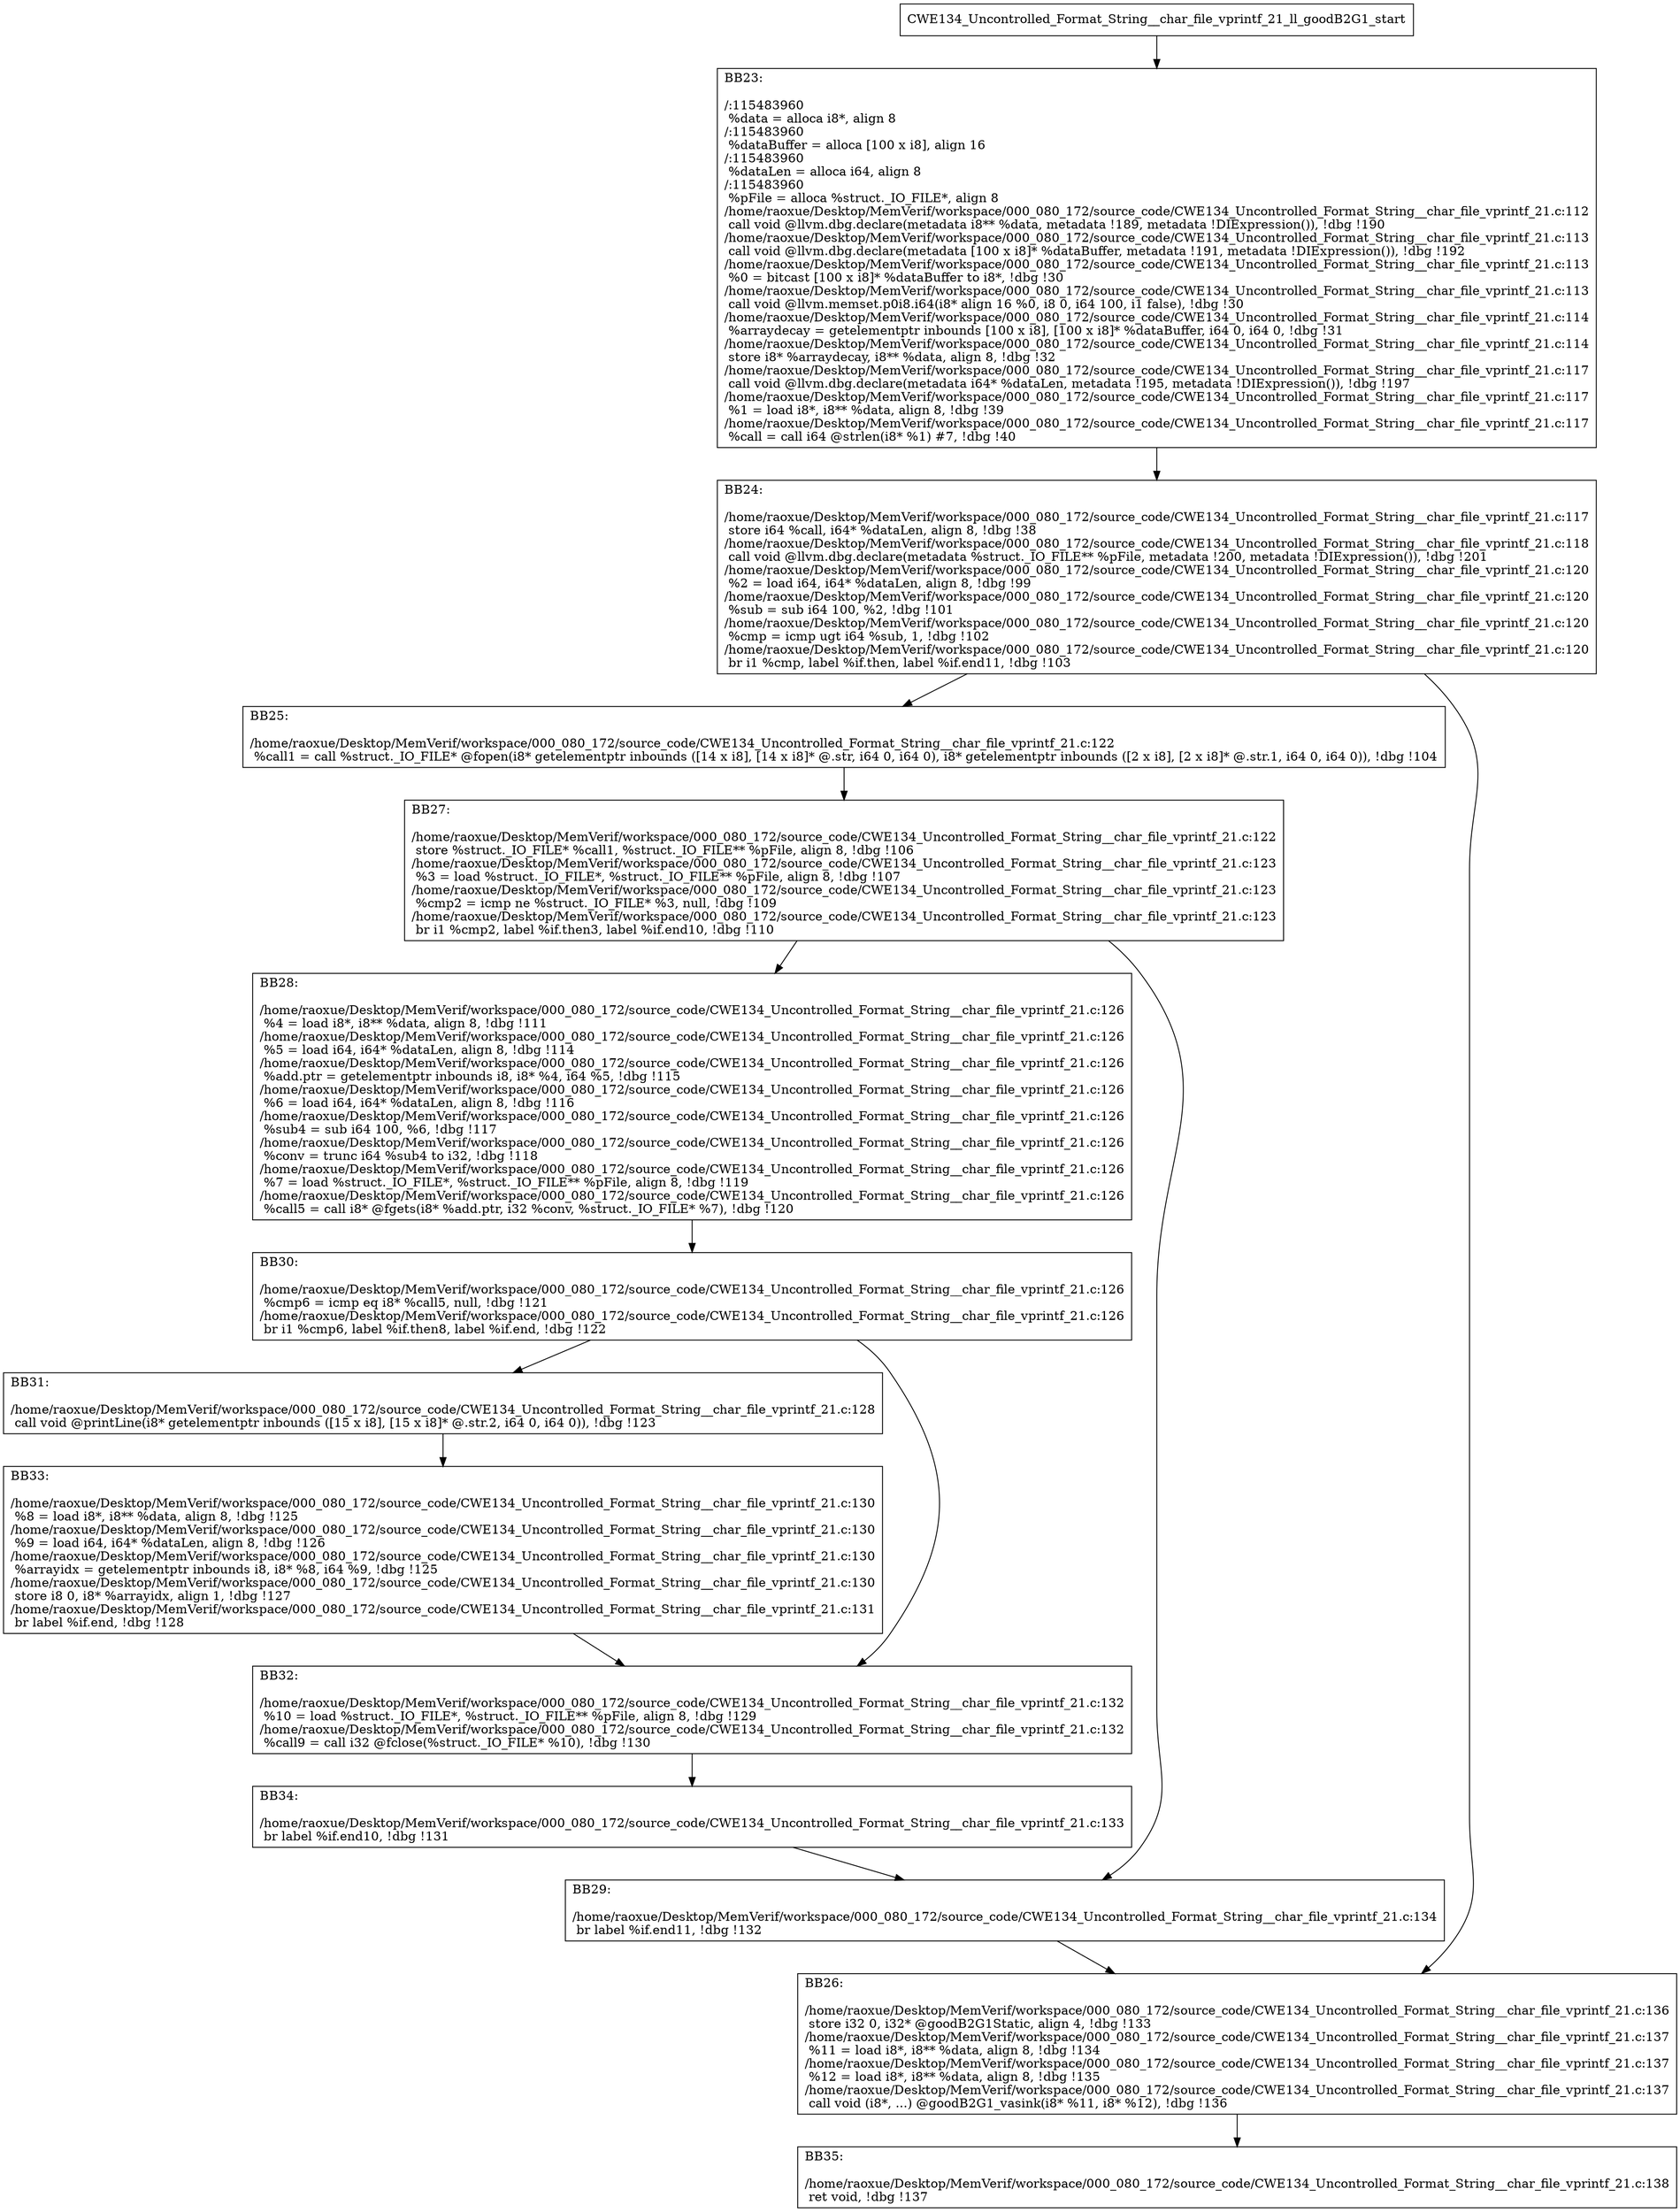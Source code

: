 digraph "CFG for'CWE134_Uncontrolled_Format_String__char_file_vprintf_21_ll_goodB2G1' function" {
	BBCWE134_Uncontrolled_Format_String__char_file_vprintf_21_ll_goodB2G1_start[shape=record,label="{CWE134_Uncontrolled_Format_String__char_file_vprintf_21_ll_goodB2G1_start}"];
	BBCWE134_Uncontrolled_Format_String__char_file_vprintf_21_ll_goodB2G1_start-> CWE134_Uncontrolled_Format_String__char_file_vprintf_21_ll_goodB2G1BB23;
	CWE134_Uncontrolled_Format_String__char_file_vprintf_21_ll_goodB2G1BB23 [shape=record, label="{BB23:\l\l/:115483960\l
  %data = alloca i8*, align 8\l
/:115483960\l
  %dataBuffer = alloca [100 x i8], align 16\l
/:115483960\l
  %dataLen = alloca i64, align 8\l
/:115483960\l
  %pFile = alloca %struct._IO_FILE*, align 8\l
/home/raoxue/Desktop/MemVerif/workspace/000_080_172/source_code/CWE134_Uncontrolled_Format_String__char_file_vprintf_21.c:112\l
  call void @llvm.dbg.declare(metadata i8** %data, metadata !189, metadata !DIExpression()), !dbg !190\l
/home/raoxue/Desktop/MemVerif/workspace/000_080_172/source_code/CWE134_Uncontrolled_Format_String__char_file_vprintf_21.c:113\l
  call void @llvm.dbg.declare(metadata [100 x i8]* %dataBuffer, metadata !191, metadata !DIExpression()), !dbg !192\l
/home/raoxue/Desktop/MemVerif/workspace/000_080_172/source_code/CWE134_Uncontrolled_Format_String__char_file_vprintf_21.c:113\l
  %0 = bitcast [100 x i8]* %dataBuffer to i8*, !dbg !30\l
/home/raoxue/Desktop/MemVerif/workspace/000_080_172/source_code/CWE134_Uncontrolled_Format_String__char_file_vprintf_21.c:113\l
  call void @llvm.memset.p0i8.i64(i8* align 16 %0, i8 0, i64 100, i1 false), !dbg !30\l
/home/raoxue/Desktop/MemVerif/workspace/000_080_172/source_code/CWE134_Uncontrolled_Format_String__char_file_vprintf_21.c:114\l
  %arraydecay = getelementptr inbounds [100 x i8], [100 x i8]* %dataBuffer, i64 0, i64 0, !dbg !31\l
/home/raoxue/Desktop/MemVerif/workspace/000_080_172/source_code/CWE134_Uncontrolled_Format_String__char_file_vprintf_21.c:114\l
  store i8* %arraydecay, i8** %data, align 8, !dbg !32\l
/home/raoxue/Desktop/MemVerif/workspace/000_080_172/source_code/CWE134_Uncontrolled_Format_String__char_file_vprintf_21.c:117\l
  call void @llvm.dbg.declare(metadata i64* %dataLen, metadata !195, metadata !DIExpression()), !dbg !197\l
/home/raoxue/Desktop/MemVerif/workspace/000_080_172/source_code/CWE134_Uncontrolled_Format_String__char_file_vprintf_21.c:117\l
  %1 = load i8*, i8** %data, align 8, !dbg !39\l
/home/raoxue/Desktop/MemVerif/workspace/000_080_172/source_code/CWE134_Uncontrolled_Format_String__char_file_vprintf_21.c:117\l
  %call = call i64 @strlen(i8* %1) #7, !dbg !40\l
}"];
	CWE134_Uncontrolled_Format_String__char_file_vprintf_21_ll_goodB2G1BB23-> CWE134_Uncontrolled_Format_String__char_file_vprintf_21_ll_goodB2G1BB24;
	CWE134_Uncontrolled_Format_String__char_file_vprintf_21_ll_goodB2G1BB24 [shape=record, label="{BB24:\l\l/home/raoxue/Desktop/MemVerif/workspace/000_080_172/source_code/CWE134_Uncontrolled_Format_String__char_file_vprintf_21.c:117\l
  store i64 %call, i64* %dataLen, align 8, !dbg !38\l
/home/raoxue/Desktop/MemVerif/workspace/000_080_172/source_code/CWE134_Uncontrolled_Format_String__char_file_vprintf_21.c:118\l
  call void @llvm.dbg.declare(metadata %struct._IO_FILE** %pFile, metadata !200, metadata !DIExpression()), !dbg !201\l
/home/raoxue/Desktop/MemVerif/workspace/000_080_172/source_code/CWE134_Uncontrolled_Format_String__char_file_vprintf_21.c:120\l
  %2 = load i64, i64* %dataLen, align 8, !dbg !99\l
/home/raoxue/Desktop/MemVerif/workspace/000_080_172/source_code/CWE134_Uncontrolled_Format_String__char_file_vprintf_21.c:120\l
  %sub = sub i64 100, %2, !dbg !101\l
/home/raoxue/Desktop/MemVerif/workspace/000_080_172/source_code/CWE134_Uncontrolled_Format_String__char_file_vprintf_21.c:120\l
  %cmp = icmp ugt i64 %sub, 1, !dbg !102\l
/home/raoxue/Desktop/MemVerif/workspace/000_080_172/source_code/CWE134_Uncontrolled_Format_String__char_file_vprintf_21.c:120\l
  br i1 %cmp, label %if.then, label %if.end11, !dbg !103\l
}"];
	CWE134_Uncontrolled_Format_String__char_file_vprintf_21_ll_goodB2G1BB24-> CWE134_Uncontrolled_Format_String__char_file_vprintf_21_ll_goodB2G1BB25;
	CWE134_Uncontrolled_Format_String__char_file_vprintf_21_ll_goodB2G1BB24-> CWE134_Uncontrolled_Format_String__char_file_vprintf_21_ll_goodB2G1BB26;
	CWE134_Uncontrolled_Format_String__char_file_vprintf_21_ll_goodB2G1BB25 [shape=record, label="{BB25:\l\l/home/raoxue/Desktop/MemVerif/workspace/000_080_172/source_code/CWE134_Uncontrolled_Format_String__char_file_vprintf_21.c:122\l
  %call1 = call %struct._IO_FILE* @fopen(i8* getelementptr inbounds ([14 x i8], [14 x i8]* @.str, i64 0, i64 0), i8* getelementptr inbounds ([2 x i8], [2 x i8]* @.str.1, i64 0, i64 0)), !dbg !104\l
}"];
	CWE134_Uncontrolled_Format_String__char_file_vprintf_21_ll_goodB2G1BB25-> CWE134_Uncontrolled_Format_String__char_file_vprintf_21_ll_goodB2G1BB27;
	CWE134_Uncontrolled_Format_String__char_file_vprintf_21_ll_goodB2G1BB27 [shape=record, label="{BB27:\l\l/home/raoxue/Desktop/MemVerif/workspace/000_080_172/source_code/CWE134_Uncontrolled_Format_String__char_file_vprintf_21.c:122\l
  store %struct._IO_FILE* %call1, %struct._IO_FILE** %pFile, align 8, !dbg !106\l
/home/raoxue/Desktop/MemVerif/workspace/000_080_172/source_code/CWE134_Uncontrolled_Format_String__char_file_vprintf_21.c:123\l
  %3 = load %struct._IO_FILE*, %struct._IO_FILE** %pFile, align 8, !dbg !107\l
/home/raoxue/Desktop/MemVerif/workspace/000_080_172/source_code/CWE134_Uncontrolled_Format_String__char_file_vprintf_21.c:123\l
  %cmp2 = icmp ne %struct._IO_FILE* %3, null, !dbg !109\l
/home/raoxue/Desktop/MemVerif/workspace/000_080_172/source_code/CWE134_Uncontrolled_Format_String__char_file_vprintf_21.c:123\l
  br i1 %cmp2, label %if.then3, label %if.end10, !dbg !110\l
}"];
	CWE134_Uncontrolled_Format_String__char_file_vprintf_21_ll_goodB2G1BB27-> CWE134_Uncontrolled_Format_String__char_file_vprintf_21_ll_goodB2G1BB28;
	CWE134_Uncontrolled_Format_String__char_file_vprintf_21_ll_goodB2G1BB27-> CWE134_Uncontrolled_Format_String__char_file_vprintf_21_ll_goodB2G1BB29;
	CWE134_Uncontrolled_Format_String__char_file_vprintf_21_ll_goodB2G1BB28 [shape=record, label="{BB28:\l\l/home/raoxue/Desktop/MemVerif/workspace/000_080_172/source_code/CWE134_Uncontrolled_Format_String__char_file_vprintf_21.c:126\l
  %4 = load i8*, i8** %data, align 8, !dbg !111\l
/home/raoxue/Desktop/MemVerif/workspace/000_080_172/source_code/CWE134_Uncontrolled_Format_String__char_file_vprintf_21.c:126\l
  %5 = load i64, i64* %dataLen, align 8, !dbg !114\l
/home/raoxue/Desktop/MemVerif/workspace/000_080_172/source_code/CWE134_Uncontrolled_Format_String__char_file_vprintf_21.c:126\l
  %add.ptr = getelementptr inbounds i8, i8* %4, i64 %5, !dbg !115\l
/home/raoxue/Desktop/MemVerif/workspace/000_080_172/source_code/CWE134_Uncontrolled_Format_String__char_file_vprintf_21.c:126\l
  %6 = load i64, i64* %dataLen, align 8, !dbg !116\l
/home/raoxue/Desktop/MemVerif/workspace/000_080_172/source_code/CWE134_Uncontrolled_Format_String__char_file_vprintf_21.c:126\l
  %sub4 = sub i64 100, %6, !dbg !117\l
/home/raoxue/Desktop/MemVerif/workspace/000_080_172/source_code/CWE134_Uncontrolled_Format_String__char_file_vprintf_21.c:126\l
  %conv = trunc i64 %sub4 to i32, !dbg !118\l
/home/raoxue/Desktop/MemVerif/workspace/000_080_172/source_code/CWE134_Uncontrolled_Format_String__char_file_vprintf_21.c:126\l
  %7 = load %struct._IO_FILE*, %struct._IO_FILE** %pFile, align 8, !dbg !119\l
/home/raoxue/Desktop/MemVerif/workspace/000_080_172/source_code/CWE134_Uncontrolled_Format_String__char_file_vprintf_21.c:126\l
  %call5 = call i8* @fgets(i8* %add.ptr, i32 %conv, %struct._IO_FILE* %7), !dbg !120\l
}"];
	CWE134_Uncontrolled_Format_String__char_file_vprintf_21_ll_goodB2G1BB28-> CWE134_Uncontrolled_Format_String__char_file_vprintf_21_ll_goodB2G1BB30;
	CWE134_Uncontrolled_Format_String__char_file_vprintf_21_ll_goodB2G1BB30 [shape=record, label="{BB30:\l\l/home/raoxue/Desktop/MemVerif/workspace/000_080_172/source_code/CWE134_Uncontrolled_Format_String__char_file_vprintf_21.c:126\l
  %cmp6 = icmp eq i8* %call5, null, !dbg !121\l
/home/raoxue/Desktop/MemVerif/workspace/000_080_172/source_code/CWE134_Uncontrolled_Format_String__char_file_vprintf_21.c:126\l
  br i1 %cmp6, label %if.then8, label %if.end, !dbg !122\l
}"];
	CWE134_Uncontrolled_Format_String__char_file_vprintf_21_ll_goodB2G1BB30-> CWE134_Uncontrolled_Format_String__char_file_vprintf_21_ll_goodB2G1BB31;
	CWE134_Uncontrolled_Format_String__char_file_vprintf_21_ll_goodB2G1BB30-> CWE134_Uncontrolled_Format_String__char_file_vprintf_21_ll_goodB2G1BB32;
	CWE134_Uncontrolled_Format_String__char_file_vprintf_21_ll_goodB2G1BB31 [shape=record, label="{BB31:\l\l/home/raoxue/Desktop/MemVerif/workspace/000_080_172/source_code/CWE134_Uncontrolled_Format_String__char_file_vprintf_21.c:128\l
  call void @printLine(i8* getelementptr inbounds ([15 x i8], [15 x i8]* @.str.2, i64 0, i64 0)), !dbg !123\l
}"];
	CWE134_Uncontrolled_Format_String__char_file_vprintf_21_ll_goodB2G1BB31-> CWE134_Uncontrolled_Format_String__char_file_vprintf_21_ll_goodB2G1BB33;
	CWE134_Uncontrolled_Format_String__char_file_vprintf_21_ll_goodB2G1BB33 [shape=record, label="{BB33:\l\l/home/raoxue/Desktop/MemVerif/workspace/000_080_172/source_code/CWE134_Uncontrolled_Format_String__char_file_vprintf_21.c:130\l
  %8 = load i8*, i8** %data, align 8, !dbg !125\l
/home/raoxue/Desktop/MemVerif/workspace/000_080_172/source_code/CWE134_Uncontrolled_Format_String__char_file_vprintf_21.c:130\l
  %9 = load i64, i64* %dataLen, align 8, !dbg !126\l
/home/raoxue/Desktop/MemVerif/workspace/000_080_172/source_code/CWE134_Uncontrolled_Format_String__char_file_vprintf_21.c:130\l
  %arrayidx = getelementptr inbounds i8, i8* %8, i64 %9, !dbg !125\l
/home/raoxue/Desktop/MemVerif/workspace/000_080_172/source_code/CWE134_Uncontrolled_Format_String__char_file_vprintf_21.c:130\l
  store i8 0, i8* %arrayidx, align 1, !dbg !127\l
/home/raoxue/Desktop/MemVerif/workspace/000_080_172/source_code/CWE134_Uncontrolled_Format_String__char_file_vprintf_21.c:131\l
  br label %if.end, !dbg !128\l
}"];
	CWE134_Uncontrolled_Format_String__char_file_vprintf_21_ll_goodB2G1BB33-> CWE134_Uncontrolled_Format_String__char_file_vprintf_21_ll_goodB2G1BB32;
	CWE134_Uncontrolled_Format_String__char_file_vprintf_21_ll_goodB2G1BB32 [shape=record, label="{BB32:\l\l/home/raoxue/Desktop/MemVerif/workspace/000_080_172/source_code/CWE134_Uncontrolled_Format_String__char_file_vprintf_21.c:132\l
  %10 = load %struct._IO_FILE*, %struct._IO_FILE** %pFile, align 8, !dbg !129\l
/home/raoxue/Desktop/MemVerif/workspace/000_080_172/source_code/CWE134_Uncontrolled_Format_String__char_file_vprintf_21.c:132\l
  %call9 = call i32 @fclose(%struct._IO_FILE* %10), !dbg !130\l
}"];
	CWE134_Uncontrolled_Format_String__char_file_vprintf_21_ll_goodB2G1BB32-> CWE134_Uncontrolled_Format_String__char_file_vprintf_21_ll_goodB2G1BB34;
	CWE134_Uncontrolled_Format_String__char_file_vprintf_21_ll_goodB2G1BB34 [shape=record, label="{BB34:\l\l/home/raoxue/Desktop/MemVerif/workspace/000_080_172/source_code/CWE134_Uncontrolled_Format_String__char_file_vprintf_21.c:133\l
  br label %if.end10, !dbg !131\l
}"];
	CWE134_Uncontrolled_Format_String__char_file_vprintf_21_ll_goodB2G1BB34-> CWE134_Uncontrolled_Format_String__char_file_vprintf_21_ll_goodB2G1BB29;
	CWE134_Uncontrolled_Format_String__char_file_vprintf_21_ll_goodB2G1BB29 [shape=record, label="{BB29:\l\l/home/raoxue/Desktop/MemVerif/workspace/000_080_172/source_code/CWE134_Uncontrolled_Format_String__char_file_vprintf_21.c:134\l
  br label %if.end11, !dbg !132\l
}"];
	CWE134_Uncontrolled_Format_String__char_file_vprintf_21_ll_goodB2G1BB29-> CWE134_Uncontrolled_Format_String__char_file_vprintf_21_ll_goodB2G1BB26;
	CWE134_Uncontrolled_Format_String__char_file_vprintf_21_ll_goodB2G1BB26 [shape=record, label="{BB26:\l\l/home/raoxue/Desktop/MemVerif/workspace/000_080_172/source_code/CWE134_Uncontrolled_Format_String__char_file_vprintf_21.c:136\l
  store i32 0, i32* @goodB2G1Static, align 4, !dbg !133\l
/home/raoxue/Desktop/MemVerif/workspace/000_080_172/source_code/CWE134_Uncontrolled_Format_String__char_file_vprintf_21.c:137\l
  %11 = load i8*, i8** %data, align 8, !dbg !134\l
/home/raoxue/Desktop/MemVerif/workspace/000_080_172/source_code/CWE134_Uncontrolled_Format_String__char_file_vprintf_21.c:137\l
  %12 = load i8*, i8** %data, align 8, !dbg !135\l
/home/raoxue/Desktop/MemVerif/workspace/000_080_172/source_code/CWE134_Uncontrolled_Format_String__char_file_vprintf_21.c:137\l
  call void (i8*, ...) @goodB2G1_vasink(i8* %11, i8* %12), !dbg !136\l
}"];
	CWE134_Uncontrolled_Format_String__char_file_vprintf_21_ll_goodB2G1BB26-> CWE134_Uncontrolled_Format_String__char_file_vprintf_21_ll_goodB2G1BB35;
	CWE134_Uncontrolled_Format_String__char_file_vprintf_21_ll_goodB2G1BB35 [shape=record, label="{BB35:\l\l/home/raoxue/Desktop/MemVerif/workspace/000_080_172/source_code/CWE134_Uncontrolled_Format_String__char_file_vprintf_21.c:138\l
  ret void, !dbg !137\l
}"];
}
